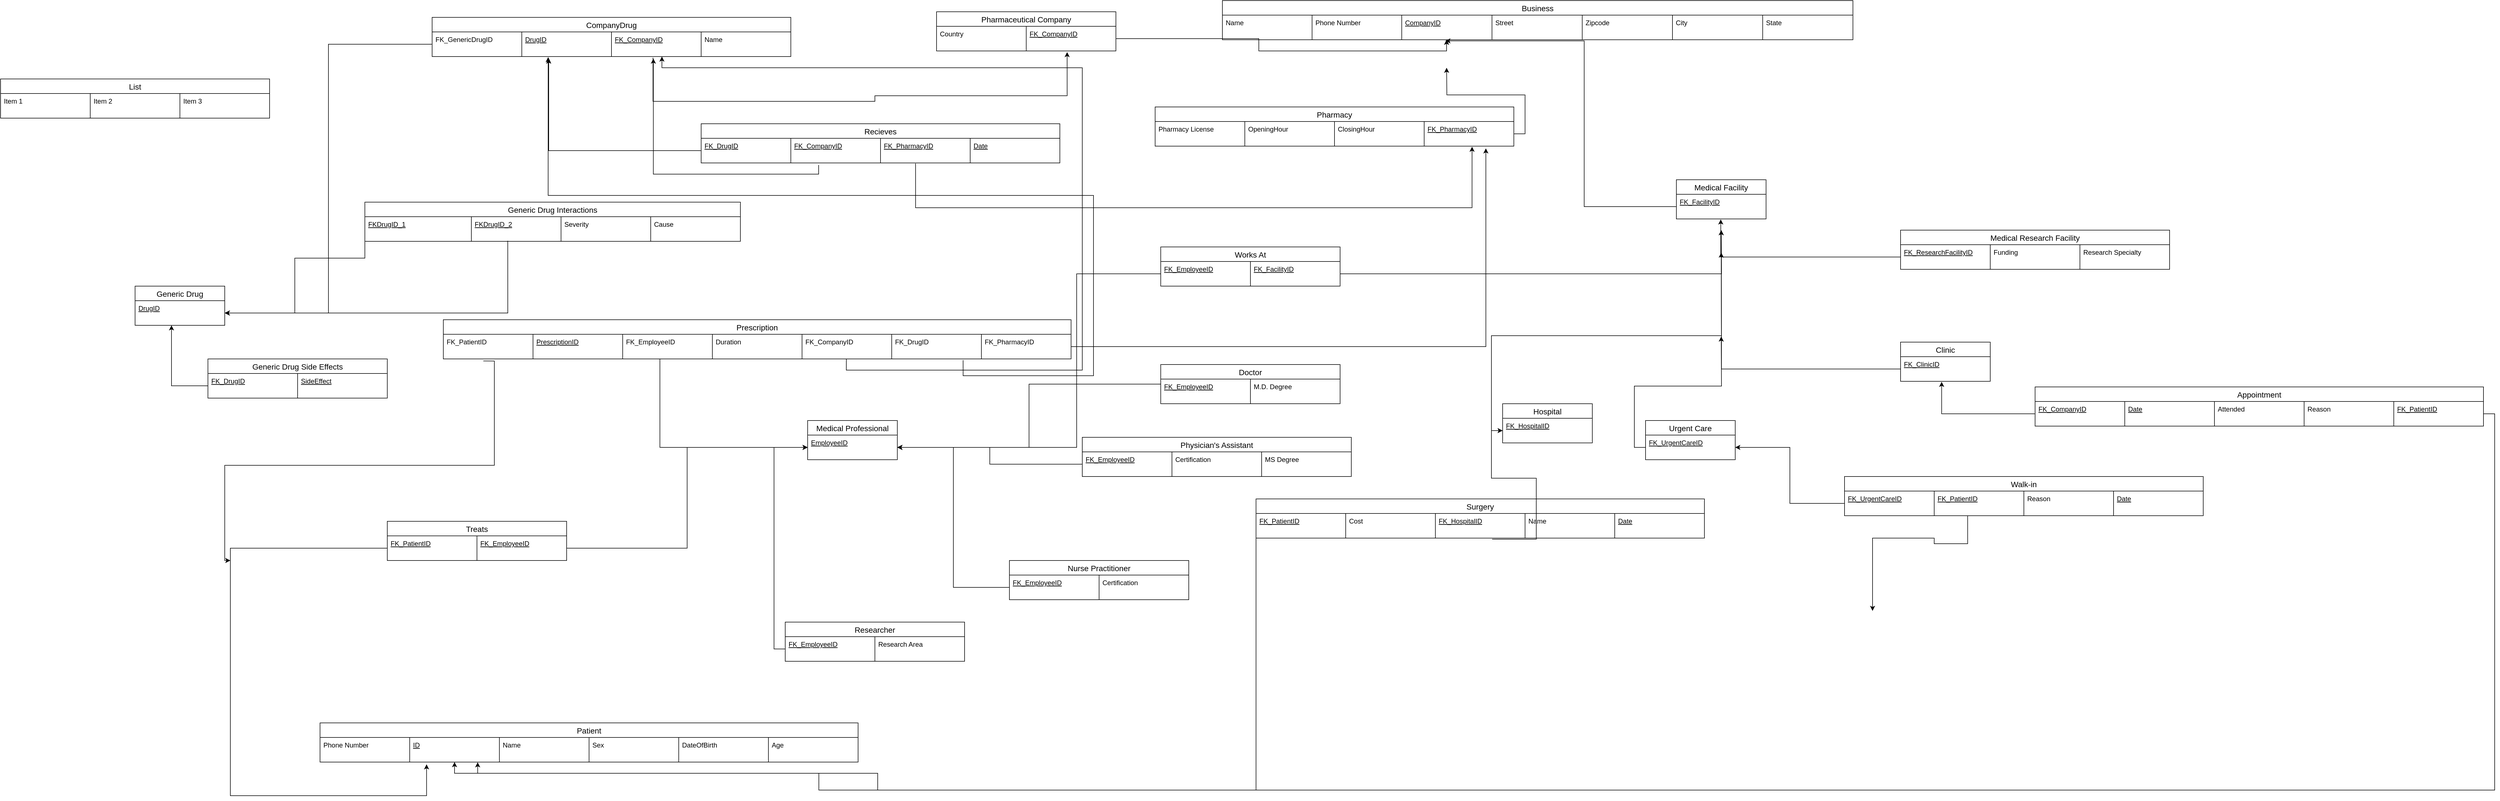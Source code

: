 <mxfile version="14.4.3" type="github">
  <diagram id="miAms7-wk8gSs7gAEDNE" name="Page-1">
    <mxGraphModel dx="1906" dy="1969" grid="1" gridSize="10" guides="1" tooltips="1" connect="1" arrows="1" fold="1" page="1" pageScale="1" pageWidth="850" pageHeight="1100" math="0" shadow="0">
      <root>
        <mxCell id="0" />
        <mxCell id="1" parent="0" />
        <mxCell id="jDIcjREZJwfRCK5uvEHR-26" value="List" style="swimlane;fontStyle=0;childLayout=stackLayout;vertical=1;startSize=26;verticalStack=0;resizeParent=1;resizeParentMax=0;resizeLast=0;collapsible=1;marginBottom=0;align=center;fontSize=14;" vertex="1" parent="1">
          <mxGeometry x="-200" y="-110" width="480" height="70" as="geometry" />
        </mxCell>
        <mxCell id="jDIcjREZJwfRCK5uvEHR-27" value="Item 1" style="text;fillColor=none;spacingLeft=4;spacingRight=4;overflow=hidden;rotatable=0;points=[[0,0.5],[1,0.5]];portConstraint=eastwest;fontSize=12;strokeColor=#000000;" vertex="1" parent="jDIcjREZJwfRCK5uvEHR-26">
          <mxGeometry y="26" width="160" height="44" as="geometry" />
        </mxCell>
        <mxCell id="jDIcjREZJwfRCK5uvEHR-28" value="Item 2" style="text;fillColor=none;spacingLeft=4;spacingRight=4;overflow=hidden;rotatable=0;points=[[0,0.5],[1,0.5]];portConstraint=eastwest;fontSize=12;strokeColor=#000000;" vertex="1" parent="jDIcjREZJwfRCK5uvEHR-26">
          <mxGeometry x="160" y="26" width="160" height="44" as="geometry" />
        </mxCell>
        <mxCell id="jDIcjREZJwfRCK5uvEHR-29" value="Item 3" style="text;fillColor=none;spacingLeft=4;spacingRight=4;overflow=hidden;rotatable=0;points=[[0,0.5],[1,0.5]];portConstraint=eastwest;fontSize=12;strokeColor=#000000;" vertex="1" parent="jDIcjREZJwfRCK5uvEHR-26">
          <mxGeometry x="320" y="26" width="160" height="44" as="geometry" />
        </mxCell>
        <mxCell id="jDIcjREZJwfRCK5uvEHR-30" value="Generic Drug" style="swimlane;fontStyle=0;childLayout=stackLayout;vertical=1;startSize=26;verticalStack=0;resizeParent=1;resizeParentMax=0;resizeLast=0;collapsible=1;marginBottom=0;align=center;fontSize=14;" vertex="1" parent="1">
          <mxGeometry x="40" y="260" width="160" height="70" as="geometry" />
        </mxCell>
        <mxCell id="jDIcjREZJwfRCK5uvEHR-31" value="DrugID" style="text;fillColor=none;spacingLeft=4;spacingRight=4;overflow=hidden;rotatable=0;points=[[0,0.5],[1,0.5]];portConstraint=eastwest;fontSize=12;strokeColor=#000000;fontStyle=4" vertex="1" parent="jDIcjREZJwfRCK5uvEHR-30">
          <mxGeometry y="26" width="160" height="44" as="geometry" />
        </mxCell>
        <mxCell id="jDIcjREZJwfRCK5uvEHR-34" value="Generic Drug Side Effects" style="swimlane;fontStyle=0;childLayout=stackLayout;vertical=1;startSize=26;verticalStack=0;resizeParent=1;resizeParentMax=0;resizeLast=0;collapsible=1;marginBottom=0;align=center;fontSize=14;" vertex="1" parent="1">
          <mxGeometry x="170" y="390" width="320" height="70" as="geometry" />
        </mxCell>
        <mxCell id="jDIcjREZJwfRCK5uvEHR-35" value="FK_DrugID" style="text;fillColor=none;spacingLeft=4;spacingRight=4;overflow=hidden;rotatable=0;points=[[0,0.5],[1,0.5]];portConstraint=eastwest;fontSize=12;strokeColor=#000000;fontStyle=4" vertex="1" parent="jDIcjREZJwfRCK5uvEHR-34">
          <mxGeometry y="26" width="160" height="44" as="geometry" />
        </mxCell>
        <mxCell id="jDIcjREZJwfRCK5uvEHR-36" value="SideEffect" style="text;fillColor=none;spacingLeft=4;spacingRight=4;overflow=hidden;rotatable=0;points=[[0,0.5],[1,0.5]];portConstraint=eastwest;fontSize=12;strokeColor=#000000;fontStyle=4" vertex="1" parent="jDIcjREZJwfRCK5uvEHR-34">
          <mxGeometry x="160" y="26" width="160" height="44" as="geometry" />
        </mxCell>
        <mxCell id="jDIcjREZJwfRCK5uvEHR-39" value="Generic Drug Interactions" style="swimlane;fontStyle=0;childLayout=stackLayout;vertical=1;startSize=26;verticalStack=0;resizeParent=1;resizeParentMax=0;resizeLast=0;collapsible=1;marginBottom=0;align=center;fontSize=14;flipH=1;flipV=0;" vertex="1" parent="1">
          <mxGeometry x="450" y="110" width="670" height="70" as="geometry" />
        </mxCell>
        <mxCell id="jDIcjREZJwfRCK5uvEHR-40" value="FKDrugID_1" style="text;fillColor=none;spacingLeft=4;spacingRight=4;overflow=hidden;rotatable=0;points=[[0,0.5],[1,0.5]];portConstraint=eastwest;fontSize=12;strokeColor=#000000;fontStyle=4" vertex="1" parent="jDIcjREZJwfRCK5uvEHR-39">
          <mxGeometry y="26" width="190" height="44" as="geometry" />
        </mxCell>
        <mxCell id="jDIcjREZJwfRCK5uvEHR-41" value="FKDrugID_2" style="text;fillColor=none;spacingLeft=4;spacingRight=4;overflow=hidden;rotatable=0;points=[[0,0.5],[1,0.5]];portConstraint=eastwest;fontSize=12;strokeColor=#000000;fontStyle=4" vertex="1" parent="jDIcjREZJwfRCK5uvEHR-39">
          <mxGeometry x="190" y="26" width="160" height="44" as="geometry" />
        </mxCell>
        <mxCell id="jDIcjREZJwfRCK5uvEHR-42" value="Severity" style="text;fillColor=none;spacingLeft=4;spacingRight=4;overflow=hidden;rotatable=0;points=[[0,0.5],[1,0.5]];portConstraint=eastwest;fontSize=12;strokeColor=#000000;" vertex="1" parent="jDIcjREZJwfRCK5uvEHR-39">
          <mxGeometry x="350" y="26" width="160" height="44" as="geometry" />
        </mxCell>
        <mxCell id="jDIcjREZJwfRCK5uvEHR-48" value="Cause" style="text;fillColor=none;spacingLeft=4;spacingRight=4;overflow=hidden;rotatable=0;points=[[0,0.5],[1,0.5]];portConstraint=eastwest;fontSize=12;strokeColor=#000000;" vertex="1" parent="jDIcjREZJwfRCK5uvEHR-39">
          <mxGeometry x="510" y="26" width="160" height="44" as="geometry" />
        </mxCell>
        <mxCell id="jDIcjREZJwfRCK5uvEHR-51" style="edgeStyle=orthogonalEdgeStyle;rounded=0;orthogonalLoop=1;jettySize=auto;html=1;exitX=0;exitY=0.5;exitDx=0;exitDy=0;entryX=0.406;entryY=1;entryDx=0;entryDy=0;entryPerimeter=0;" edge="1" parent="1" source="jDIcjREZJwfRCK5uvEHR-35" target="jDIcjREZJwfRCK5uvEHR-31">
          <mxGeometry relative="1" as="geometry" />
        </mxCell>
        <mxCell id="jDIcjREZJwfRCK5uvEHR-53" style="edgeStyle=orthogonalEdgeStyle;rounded=0;orthogonalLoop=1;jettySize=auto;html=1;exitX=0;exitY=0.5;exitDx=0;exitDy=0;entryX=1;entryY=0.5;entryDx=0;entryDy=0;" edge="1" parent="1" source="jDIcjREZJwfRCK5uvEHR-40" target="jDIcjREZJwfRCK5uvEHR-31">
          <mxGeometry relative="1" as="geometry">
            <mxPoint x="440" y="270" as="targetPoint" />
            <Array as="points">
              <mxPoint x="450" y="210" />
              <mxPoint x="325" y="210" />
              <mxPoint x="325" y="308" />
            </Array>
          </mxGeometry>
        </mxCell>
        <mxCell id="jDIcjREZJwfRCK5uvEHR-54" style="edgeStyle=orthogonalEdgeStyle;rounded=0;orthogonalLoop=1;jettySize=auto;html=1;exitX=0.406;exitY=0.977;exitDx=0;exitDy=0;entryX=1;entryY=0.5;entryDx=0;entryDy=0;exitPerimeter=0;" edge="1" parent="1" source="jDIcjREZJwfRCK5uvEHR-41" target="jDIcjREZJwfRCK5uvEHR-31">
          <mxGeometry relative="1" as="geometry">
            <Array as="points">
              <mxPoint x="705" y="308" />
            </Array>
          </mxGeometry>
        </mxCell>
        <mxCell id="jDIcjREZJwfRCK5uvEHR-55" value="CompanyDrug" style="swimlane;fontStyle=0;childLayout=stackLayout;vertical=1;startSize=26;verticalStack=0;resizeParent=1;resizeParentMax=0;resizeLast=0;collapsible=1;marginBottom=0;align=center;fontSize=14;" vertex="1" parent="1">
          <mxGeometry x="570" y="-220" width="640" height="70" as="geometry" />
        </mxCell>
        <mxCell id="jDIcjREZJwfRCK5uvEHR-64" value="FK_GenericDrugID" style="text;fillColor=none;spacingLeft=4;spacingRight=4;overflow=hidden;rotatable=0;points=[[0,0.5],[1,0.5]];portConstraint=eastwest;fontSize=12;strokeColor=#000000;fontStyle=0" vertex="1" parent="jDIcjREZJwfRCK5uvEHR-55">
          <mxGeometry y="26" width="160" height="44" as="geometry" />
        </mxCell>
        <mxCell id="jDIcjREZJwfRCK5uvEHR-56" value="DrugID" style="text;fillColor=none;spacingLeft=4;spacingRight=4;overflow=hidden;rotatable=0;points=[[0,0.5],[1,0.5]];portConstraint=eastwest;fontSize=12;strokeColor=#000000;fontStyle=4" vertex="1" parent="jDIcjREZJwfRCK5uvEHR-55">
          <mxGeometry x="160" y="26" width="160" height="44" as="geometry" />
        </mxCell>
        <mxCell id="jDIcjREZJwfRCK5uvEHR-57" value="FK_CompanyID" style="text;fillColor=none;spacingLeft=4;spacingRight=4;overflow=hidden;rotatable=0;points=[[0,0.5],[1,0.5]];portConstraint=eastwest;fontSize=12;strokeColor=#000000;fontStyle=4" vertex="1" parent="jDIcjREZJwfRCK5uvEHR-55">
          <mxGeometry x="320" y="26" width="160" height="44" as="geometry" />
        </mxCell>
        <mxCell id="jDIcjREZJwfRCK5uvEHR-58" value="Name" style="text;fillColor=none;spacingLeft=4;spacingRight=4;overflow=hidden;rotatable=0;points=[[0,0.5],[1,0.5]];portConstraint=eastwest;fontSize=12;strokeColor=#000000;" vertex="1" parent="jDIcjREZJwfRCK5uvEHR-55">
          <mxGeometry x="480" y="26" width="160" height="44" as="geometry" />
        </mxCell>
        <mxCell id="jDIcjREZJwfRCK5uvEHR-65" style="edgeStyle=orthogonalEdgeStyle;rounded=0;orthogonalLoop=1;jettySize=auto;html=1;exitX=0;exitY=0.5;exitDx=0;exitDy=0;entryX=1;entryY=0.5;entryDx=0;entryDy=0;" edge="1" parent="1" source="jDIcjREZJwfRCK5uvEHR-64" target="jDIcjREZJwfRCK5uvEHR-31">
          <mxGeometry relative="1" as="geometry" />
        </mxCell>
        <mxCell id="jDIcjREZJwfRCK5uvEHR-67" value="Pharmaceutical Company" style="swimlane;fontStyle=0;childLayout=stackLayout;vertical=1;startSize=26;verticalStack=0;resizeParent=1;resizeParentMax=0;resizeLast=0;collapsible=1;marginBottom=0;align=center;fontSize=14;" vertex="1" parent="1">
          <mxGeometry x="1470" y="-230" width="320" height="70" as="geometry" />
        </mxCell>
        <mxCell id="jDIcjREZJwfRCK5uvEHR-68" value="Country" style="text;fillColor=none;spacingLeft=4;spacingRight=4;overflow=hidden;rotatable=0;points=[[0,0.5],[1,0.5]];portConstraint=eastwest;fontSize=12;strokeColor=#000000;" vertex="1" parent="jDIcjREZJwfRCK5uvEHR-67">
          <mxGeometry y="26" width="160" height="44" as="geometry" />
        </mxCell>
        <mxCell id="jDIcjREZJwfRCK5uvEHR-69" value="FK_CompanyID" style="text;fillColor=none;spacingLeft=4;spacingRight=4;overflow=hidden;rotatable=0;points=[[0,0.5],[1,0.5]];portConstraint=eastwest;fontSize=12;strokeColor=#000000;fontStyle=4" vertex="1" parent="jDIcjREZJwfRCK5uvEHR-67">
          <mxGeometry x="160" y="26" width="160" height="44" as="geometry" />
        </mxCell>
        <mxCell id="jDIcjREZJwfRCK5uvEHR-71" value="Business" style="swimlane;fontStyle=0;childLayout=stackLayout;vertical=1;startSize=26;verticalStack=0;resizeParent=1;resizeParentMax=0;resizeLast=0;collapsible=1;marginBottom=0;align=center;fontSize=14;" vertex="1" parent="1">
          <mxGeometry x="1980" y="-250" width="1125" height="70" as="geometry" />
        </mxCell>
        <mxCell id="jDIcjREZJwfRCK5uvEHR-72" value="Name" style="text;fillColor=none;spacingLeft=4;spacingRight=4;overflow=hidden;rotatable=0;points=[[0,0.5],[1,0.5]];portConstraint=eastwest;fontSize=12;strokeColor=#000000;" vertex="1" parent="jDIcjREZJwfRCK5uvEHR-71">
          <mxGeometry y="26" width="160" height="44" as="geometry" />
        </mxCell>
        <mxCell id="jDIcjREZJwfRCK5uvEHR-73" value="Phone Number" style="text;fillColor=none;spacingLeft=4;spacingRight=4;overflow=hidden;rotatable=0;points=[[0,0.5],[1,0.5]];portConstraint=eastwest;fontSize=12;strokeColor=#000000;" vertex="1" parent="jDIcjREZJwfRCK5uvEHR-71">
          <mxGeometry x="160" y="26" width="160" height="44" as="geometry" />
        </mxCell>
        <mxCell id="jDIcjREZJwfRCK5uvEHR-74" value="CompanyID" style="text;fillColor=none;spacingLeft=4;spacingRight=4;overflow=hidden;rotatable=0;points=[[0,0.5],[1,0.5]];portConstraint=eastwest;fontSize=12;strokeColor=#000000;fontStyle=4" vertex="1" parent="jDIcjREZJwfRCK5uvEHR-71">
          <mxGeometry x="320" y="26" width="161" height="44" as="geometry" />
        </mxCell>
        <mxCell id="jDIcjREZJwfRCK5uvEHR-75" value="Street" style="text;fillColor=none;spacingLeft=4;spacingRight=4;overflow=hidden;rotatable=0;points=[[0,0.5],[1,0.5]];portConstraint=eastwest;fontSize=12;strokeColor=#000000;fontStyle=0" vertex="1" parent="jDIcjREZJwfRCK5uvEHR-71">
          <mxGeometry x="481" y="26" width="161" height="44" as="geometry" />
        </mxCell>
        <mxCell id="jDIcjREZJwfRCK5uvEHR-76" value="Zipcode" style="text;fillColor=none;spacingLeft=4;spacingRight=4;overflow=hidden;rotatable=0;points=[[0,0.5],[1,0.5]];portConstraint=eastwest;fontSize=12;strokeColor=#000000;fontStyle=0" vertex="1" parent="jDIcjREZJwfRCK5uvEHR-71">
          <mxGeometry x="642" y="26" width="161" height="44" as="geometry" />
        </mxCell>
        <mxCell id="jDIcjREZJwfRCK5uvEHR-77" value="City" style="text;fillColor=none;spacingLeft=4;spacingRight=4;overflow=hidden;rotatable=0;points=[[0,0.5],[1,0.5]];portConstraint=eastwest;fontSize=12;strokeColor=#000000;fontStyle=0" vertex="1" parent="jDIcjREZJwfRCK5uvEHR-71">
          <mxGeometry x="803" y="26" width="161" height="44" as="geometry" />
        </mxCell>
        <mxCell id="jDIcjREZJwfRCK5uvEHR-78" value="State" style="text;fillColor=none;spacingLeft=4;spacingRight=4;overflow=hidden;rotatable=0;points=[[0,0.5],[1,0.5]];portConstraint=eastwest;fontSize=12;strokeColor=#000000;fontStyle=0" vertex="1" parent="jDIcjREZJwfRCK5uvEHR-71">
          <mxGeometry x="964" y="26" width="161" height="44" as="geometry" />
        </mxCell>
        <mxCell id="jDIcjREZJwfRCK5uvEHR-79" style="edgeStyle=orthogonalEdgeStyle;rounded=0;orthogonalLoop=1;jettySize=auto;html=1;exitX=1;exitY=0.5;exitDx=0;exitDy=0;entryX=0.497;entryY=1;entryDx=0;entryDy=0;entryPerimeter=0;" edge="1" parent="1" source="jDIcjREZJwfRCK5uvEHR-69" target="jDIcjREZJwfRCK5uvEHR-74">
          <mxGeometry relative="1" as="geometry" />
        </mxCell>
        <mxCell id="jDIcjREZJwfRCK5uvEHR-80" style="edgeStyle=orthogonalEdgeStyle;rounded=0;orthogonalLoop=1;jettySize=auto;html=1;exitX=0.463;exitY=1.045;exitDx=0;exitDy=0;exitPerimeter=0;entryX=0.456;entryY=1.045;entryDx=0;entryDy=0;entryPerimeter=0;" edge="1" parent="1" source="jDIcjREZJwfRCK5uvEHR-57" target="jDIcjREZJwfRCK5uvEHR-69">
          <mxGeometry relative="1" as="geometry">
            <mxPoint x="1710" y="-148" as="targetPoint" />
            <Array as="points">
              <mxPoint x="964" y="-70" />
              <mxPoint x="1360" y="-70" />
              <mxPoint x="1360" y="-80" />
              <mxPoint x="1703" y="-80" />
            </Array>
          </mxGeometry>
        </mxCell>
        <mxCell id="jDIcjREZJwfRCK5uvEHR-81" value="Pharmacy" style="swimlane;fontStyle=0;childLayout=stackLayout;vertical=1;startSize=26;verticalStack=0;resizeParent=1;resizeParentMax=0;resizeLast=0;collapsible=1;marginBottom=0;align=center;fontSize=14;" vertex="1" parent="1">
          <mxGeometry x="1860" y="-60" width="640" height="70" as="geometry" />
        </mxCell>
        <mxCell id="jDIcjREZJwfRCK5uvEHR-82" value="Pharmacy License" style="text;fillColor=none;spacingLeft=4;spacingRight=4;overflow=hidden;rotatable=0;points=[[0,0.5],[1,0.5]];portConstraint=eastwest;fontSize=12;strokeColor=#000000;" vertex="1" parent="jDIcjREZJwfRCK5uvEHR-81">
          <mxGeometry y="26" width="160" height="44" as="geometry" />
        </mxCell>
        <mxCell id="jDIcjREZJwfRCK5uvEHR-83" value="OpeningHour" style="text;fillColor=none;spacingLeft=4;spacingRight=4;overflow=hidden;rotatable=0;points=[[0,0.5],[1,0.5]];portConstraint=eastwest;fontSize=12;strokeColor=#000000;" vertex="1" parent="jDIcjREZJwfRCK5uvEHR-81">
          <mxGeometry x="160" y="26" width="160" height="44" as="geometry" />
        </mxCell>
        <mxCell id="jDIcjREZJwfRCK5uvEHR-84" value="ClosingHour" style="text;fillColor=none;spacingLeft=4;spacingRight=4;overflow=hidden;rotatable=0;points=[[0,0.5],[1,0.5]];portConstraint=eastwest;fontSize=12;strokeColor=#000000;" vertex="1" parent="jDIcjREZJwfRCK5uvEHR-81">
          <mxGeometry x="320" y="26" width="160" height="44" as="geometry" />
        </mxCell>
        <mxCell id="jDIcjREZJwfRCK5uvEHR-85" value="FK_PharmacyID" style="text;fillColor=none;spacingLeft=4;spacingRight=4;overflow=hidden;rotatable=0;points=[[0,0.5],[1,0.5]];portConstraint=eastwest;fontSize=12;strokeColor=#000000;fontStyle=4" vertex="1" parent="jDIcjREZJwfRCK5uvEHR-81">
          <mxGeometry x="480" y="26" width="160" height="44" as="geometry" />
        </mxCell>
        <mxCell id="jDIcjREZJwfRCK5uvEHR-86" style="edgeStyle=orthogonalEdgeStyle;rounded=0;orthogonalLoop=1;jettySize=auto;html=1;exitX=1;exitY=0.5;exitDx=0;exitDy=0;" edge="1" parent="1" source="jDIcjREZJwfRCK5uvEHR-85">
          <mxGeometry relative="1" as="geometry">
            <mxPoint x="2380" y="-130" as="targetPoint" />
          </mxGeometry>
        </mxCell>
        <mxCell id="jDIcjREZJwfRCK5uvEHR-87" value="Medical Facility" style="swimlane;fontStyle=0;childLayout=stackLayout;vertical=1;startSize=26;verticalStack=0;resizeParent=1;resizeParentMax=0;resizeLast=0;collapsible=1;marginBottom=0;align=center;fontSize=14;" vertex="1" parent="1">
          <mxGeometry x="2790" y="70" width="160" height="70" as="geometry" />
        </mxCell>
        <mxCell id="jDIcjREZJwfRCK5uvEHR-88" value="FK_FacilityID" style="text;fillColor=none;spacingLeft=4;spacingRight=4;overflow=hidden;rotatable=0;points=[[0,0.5],[1,0.5]];portConstraint=eastwest;fontSize=12;strokeColor=#000000;fontStyle=4" vertex="1" parent="jDIcjREZJwfRCK5uvEHR-87">
          <mxGeometry y="26" width="160" height="44" as="geometry" />
        </mxCell>
        <mxCell id="jDIcjREZJwfRCK5uvEHR-91" value="Medical Research Facility" style="swimlane;fontStyle=0;childLayout=stackLayout;vertical=1;startSize=26;verticalStack=0;resizeParent=1;resizeParentMax=0;resizeLast=0;collapsible=1;marginBottom=0;align=center;fontSize=14;" vertex="1" parent="1">
          <mxGeometry x="3190" y="160" width="480" height="70" as="geometry" />
        </mxCell>
        <mxCell id="jDIcjREZJwfRCK5uvEHR-92" value="FK_ResearchFacilityID" style="text;fillColor=none;spacingLeft=4;spacingRight=4;overflow=hidden;rotatable=0;points=[[0,0.5],[1,0.5]];portConstraint=eastwest;fontSize=12;strokeColor=#000000;fontStyle=4" vertex="1" parent="jDIcjREZJwfRCK5uvEHR-91">
          <mxGeometry y="26" width="160" height="44" as="geometry" />
        </mxCell>
        <mxCell id="jDIcjREZJwfRCK5uvEHR-93" value="Funding" style="text;fillColor=none;spacingLeft=4;spacingRight=4;overflow=hidden;rotatable=0;points=[[0,0.5],[1,0.5]];portConstraint=eastwest;fontSize=12;strokeColor=#000000;" vertex="1" parent="jDIcjREZJwfRCK5uvEHR-91">
          <mxGeometry x="160" y="26" width="160" height="44" as="geometry" />
        </mxCell>
        <mxCell id="jDIcjREZJwfRCK5uvEHR-96" value="Research Specialty" style="text;fillColor=none;spacingLeft=4;spacingRight=4;overflow=hidden;rotatable=0;points=[[0,0.5],[1,0.5]];portConstraint=eastwest;fontSize=12;strokeColor=#000000;" vertex="1" parent="jDIcjREZJwfRCK5uvEHR-91">
          <mxGeometry x="320" y="26" width="160" height="44" as="geometry" />
        </mxCell>
        <mxCell id="jDIcjREZJwfRCK5uvEHR-95" style="edgeStyle=orthogonalEdgeStyle;rounded=0;orthogonalLoop=1;jettySize=auto;html=1;exitX=0;exitY=0.5;exitDx=0;exitDy=0;entryX=0.484;entryY=1.045;entryDx=0;entryDy=0;entryPerimeter=0;" edge="1" parent="1" source="jDIcjREZJwfRCK5uvEHR-88" target="jDIcjREZJwfRCK5uvEHR-74">
          <mxGeometry relative="1" as="geometry">
            <mxPoint x="2600" y="60" as="targetPoint" />
          </mxGeometry>
        </mxCell>
        <mxCell id="jDIcjREZJwfRCK5uvEHR-97" style="edgeStyle=orthogonalEdgeStyle;rounded=0;orthogonalLoop=1;jettySize=auto;html=1;exitX=0;exitY=0.5;exitDx=0;exitDy=0;entryX=0.495;entryY=1.02;entryDx=0;entryDy=0;entryPerimeter=0;" edge="1" parent="1" source="jDIcjREZJwfRCK5uvEHR-92" target="jDIcjREZJwfRCK5uvEHR-88">
          <mxGeometry relative="1" as="geometry" />
        </mxCell>
        <mxCell id="jDIcjREZJwfRCK5uvEHR-98" value="Clinic" style="swimlane;fontStyle=0;childLayout=stackLayout;vertical=1;startSize=26;verticalStack=0;resizeParent=1;resizeParentMax=0;resizeLast=0;collapsible=1;marginBottom=0;align=center;fontSize=14;" vertex="1" parent="1">
          <mxGeometry x="3190" y="360" width="160" height="70" as="geometry" />
        </mxCell>
        <mxCell id="jDIcjREZJwfRCK5uvEHR-99" value="FK_ClinicID" style="text;fillColor=none;spacingLeft=4;spacingRight=4;overflow=hidden;rotatable=0;points=[[0,0.5],[1,0.5]];portConstraint=eastwest;fontSize=12;strokeColor=#000000;fontStyle=4" vertex="1" parent="jDIcjREZJwfRCK5uvEHR-98">
          <mxGeometry y="26" width="160" height="44" as="geometry" />
        </mxCell>
        <mxCell id="jDIcjREZJwfRCK5uvEHR-102" style="edgeStyle=orthogonalEdgeStyle;rounded=0;orthogonalLoop=1;jettySize=auto;html=1;exitX=0;exitY=0.5;exitDx=0;exitDy=0;" edge="1" parent="1" source="jDIcjREZJwfRCK5uvEHR-99">
          <mxGeometry relative="1" as="geometry">
            <mxPoint x="2870" y="160" as="targetPoint" />
          </mxGeometry>
        </mxCell>
        <mxCell id="jDIcjREZJwfRCK5uvEHR-103" value="Appointment" style="swimlane;fontStyle=0;childLayout=stackLayout;vertical=1;startSize=26;verticalStack=0;resizeParent=1;resizeParentMax=0;resizeLast=0;collapsible=1;marginBottom=0;align=center;fontSize=14;" vertex="1" parent="1">
          <mxGeometry x="3430" y="440" width="800" height="70" as="geometry" />
        </mxCell>
        <mxCell id="jDIcjREZJwfRCK5uvEHR-104" value="FK_CompanyID" style="text;fillColor=none;spacingLeft=4;spacingRight=4;overflow=hidden;rotatable=0;points=[[0,0.5],[1,0.5]];portConstraint=eastwest;fontSize=12;strokeColor=#000000;fontStyle=4" vertex="1" parent="jDIcjREZJwfRCK5uvEHR-103">
          <mxGeometry y="26" width="160" height="44" as="geometry" />
        </mxCell>
        <mxCell id="jDIcjREZJwfRCK5uvEHR-105" value="Date" style="text;fillColor=none;spacingLeft=4;spacingRight=4;overflow=hidden;rotatable=0;points=[[0,0.5],[1,0.5]];portConstraint=eastwest;fontSize=12;strokeColor=#000000;fontStyle=4" vertex="1" parent="jDIcjREZJwfRCK5uvEHR-103">
          <mxGeometry x="160" y="26" width="160" height="44" as="geometry" />
        </mxCell>
        <mxCell id="jDIcjREZJwfRCK5uvEHR-108" value="Attended" style="text;fillColor=none;spacingLeft=4;spacingRight=4;overflow=hidden;rotatable=0;points=[[0,0.5],[1,0.5]];portConstraint=eastwest;fontSize=12;strokeColor=#000000;" vertex="1" parent="jDIcjREZJwfRCK5uvEHR-103">
          <mxGeometry x="320" y="26" width="160" height="44" as="geometry" />
        </mxCell>
        <mxCell id="jDIcjREZJwfRCK5uvEHR-109" value="Reason" style="text;fillColor=none;spacingLeft=4;spacingRight=4;overflow=hidden;rotatable=0;points=[[0,0.5],[1,0.5]];portConstraint=eastwest;fontSize=12;strokeColor=#000000;" vertex="1" parent="jDIcjREZJwfRCK5uvEHR-103">
          <mxGeometry x="480" y="26" width="160" height="44" as="geometry" />
        </mxCell>
        <mxCell id="jDIcjREZJwfRCK5uvEHR-110" value="FK_PatientID" style="text;fillColor=none;spacingLeft=4;spacingRight=4;overflow=hidden;rotatable=0;points=[[0,0.5],[1,0.5]];portConstraint=eastwest;fontSize=12;strokeColor=#000000;fontStyle=4" vertex="1" parent="jDIcjREZJwfRCK5uvEHR-103">
          <mxGeometry x="640" y="26" width="160" height="44" as="geometry" />
        </mxCell>
        <mxCell id="jDIcjREZJwfRCK5uvEHR-107" style="edgeStyle=orthogonalEdgeStyle;rounded=0;orthogonalLoop=1;jettySize=auto;html=1;exitX=0;exitY=0.5;exitDx=0;exitDy=0;entryX=0.458;entryY=1.02;entryDx=0;entryDy=0;entryPerimeter=0;" edge="1" parent="1" source="jDIcjREZJwfRCK5uvEHR-104" target="jDIcjREZJwfRCK5uvEHR-99">
          <mxGeometry relative="1" as="geometry" />
        </mxCell>
        <mxCell id="jDIcjREZJwfRCK5uvEHR-111" value="Patient" style="swimlane;fontStyle=0;childLayout=stackLayout;vertical=1;startSize=26;verticalStack=0;resizeParent=1;resizeParentMax=0;resizeLast=0;collapsible=1;marginBottom=0;align=center;fontSize=14;" vertex="1" parent="1">
          <mxGeometry x="370" y="1040" width="960" height="70" as="geometry" />
        </mxCell>
        <mxCell id="jDIcjREZJwfRCK5uvEHR-112" value="Phone Number" style="text;fillColor=none;spacingLeft=4;spacingRight=4;overflow=hidden;rotatable=0;points=[[0,0.5],[1,0.5]];portConstraint=eastwest;fontSize=12;strokeColor=#000000;" vertex="1" parent="jDIcjREZJwfRCK5uvEHR-111">
          <mxGeometry y="26" width="160" height="44" as="geometry" />
        </mxCell>
        <mxCell id="jDIcjREZJwfRCK5uvEHR-113" value="ID" style="text;fillColor=none;spacingLeft=4;spacingRight=4;overflow=hidden;rotatable=0;points=[[0,0.5],[1,0.5]];portConstraint=eastwest;fontSize=12;strokeColor=#000000;fontStyle=4" vertex="1" parent="jDIcjREZJwfRCK5uvEHR-111">
          <mxGeometry x="160" y="26" width="160" height="44" as="geometry" />
        </mxCell>
        <mxCell id="jDIcjREZJwfRCK5uvEHR-114" value="Name" style="text;fillColor=none;spacingLeft=4;spacingRight=4;overflow=hidden;rotatable=0;points=[[0,0.5],[1,0.5]];portConstraint=eastwest;fontSize=12;strokeColor=#000000;" vertex="1" parent="jDIcjREZJwfRCK5uvEHR-111">
          <mxGeometry x="320" y="26" width="160" height="44" as="geometry" />
        </mxCell>
        <mxCell id="jDIcjREZJwfRCK5uvEHR-115" value="Sex" style="text;fillColor=none;spacingLeft=4;spacingRight=4;overflow=hidden;rotatable=0;points=[[0,0.5],[1,0.5]];portConstraint=eastwest;fontSize=12;strokeColor=#000000;" vertex="1" parent="jDIcjREZJwfRCK5uvEHR-111">
          <mxGeometry x="480" y="26" width="160" height="44" as="geometry" />
        </mxCell>
        <mxCell id="jDIcjREZJwfRCK5uvEHR-116" value="DateOfBirth" style="text;fillColor=none;spacingLeft=4;spacingRight=4;overflow=hidden;rotatable=0;points=[[0,0.5],[1,0.5]];portConstraint=eastwest;fontSize=12;strokeColor=#000000;" vertex="1" parent="jDIcjREZJwfRCK5uvEHR-111">
          <mxGeometry x="640" y="26" width="160" height="44" as="geometry" />
        </mxCell>
        <mxCell id="jDIcjREZJwfRCK5uvEHR-117" value="Age" style="text;fillColor=none;spacingLeft=4;spacingRight=4;overflow=hidden;rotatable=0;points=[[0,0.5],[1,0.5]];portConstraint=eastwest;fontSize=12;strokeColor=#000000;" vertex="1" parent="jDIcjREZJwfRCK5uvEHR-111">
          <mxGeometry x="800" y="26" width="160" height="44" as="geometry" />
        </mxCell>
        <mxCell id="jDIcjREZJwfRCK5uvEHR-120" style="edgeStyle=orthogonalEdgeStyle;rounded=0;orthogonalLoop=1;jettySize=auto;html=1;exitX=1;exitY=0.5;exitDx=0;exitDy=0;" edge="1" parent="1" source="jDIcjREZJwfRCK5uvEHR-110" target="jDIcjREZJwfRCK5uvEHR-113">
          <mxGeometry relative="1" as="geometry">
            <mxPoint x="1260" y="1160" as="targetPoint" />
            <Array as="points">
              <mxPoint x="4250" y="488" />
              <mxPoint x="4250" y="1160" />
              <mxPoint x="1260" y="1160" />
              <mxPoint x="1260" y="1130" />
              <mxPoint x="610" y="1130" />
            </Array>
          </mxGeometry>
        </mxCell>
        <mxCell id="jDIcjREZJwfRCK5uvEHR-121" value="Surgery" style="swimlane;fontStyle=0;childLayout=stackLayout;vertical=1;startSize=26;verticalStack=0;resizeParent=1;resizeParentMax=0;resizeLast=0;collapsible=1;marginBottom=0;align=center;fontSize=14;" vertex="1" parent="1">
          <mxGeometry x="2040" y="640" width="800" height="70" as="geometry" />
        </mxCell>
        <mxCell id="jDIcjREZJwfRCK5uvEHR-122" value="FK_PatientID" style="text;fillColor=none;spacingLeft=4;spacingRight=4;overflow=hidden;rotatable=0;points=[[0,0.5],[1,0.5]];portConstraint=eastwest;fontSize=12;strokeColor=#000000;fontStyle=4" vertex="1" parent="jDIcjREZJwfRCK5uvEHR-121">
          <mxGeometry y="26" width="160" height="44" as="geometry" />
        </mxCell>
        <mxCell id="jDIcjREZJwfRCK5uvEHR-124" value="Cost" style="text;fillColor=none;spacingLeft=4;spacingRight=4;overflow=hidden;rotatable=0;points=[[0,0.5],[1,0.5]];portConstraint=eastwest;fontSize=12;strokeColor=#000000;" vertex="1" parent="jDIcjREZJwfRCK5uvEHR-121">
          <mxGeometry x="160" y="26" width="160" height="44" as="geometry" />
        </mxCell>
        <mxCell id="jDIcjREZJwfRCK5uvEHR-130" value="FK_HospitalID" style="text;fillColor=none;spacingLeft=4;spacingRight=4;overflow=hidden;rotatable=0;points=[[0,0.5],[1,0.5]];portConstraint=eastwest;fontSize=12;strokeColor=#000000;fontStyle=4" vertex="1" parent="jDIcjREZJwfRCK5uvEHR-121">
          <mxGeometry x="320" y="26" width="160" height="44" as="geometry" />
        </mxCell>
        <mxCell id="jDIcjREZJwfRCK5uvEHR-132" value="Name" style="text;fillColor=none;spacingLeft=4;spacingRight=4;overflow=hidden;rotatable=0;points=[[0,0.5],[1,0.5]];portConstraint=eastwest;fontSize=12;strokeColor=#000000;" vertex="1" parent="jDIcjREZJwfRCK5uvEHR-121">
          <mxGeometry x="480" y="26" width="160" height="44" as="geometry" />
        </mxCell>
        <mxCell id="jDIcjREZJwfRCK5uvEHR-133" value="Date" style="text;fillColor=none;spacingLeft=4;spacingRight=4;overflow=hidden;rotatable=0;points=[[0,0.5],[1,0.5]];portConstraint=eastwest;fontSize=12;strokeColor=#000000;fontStyle=4" vertex="1" parent="jDIcjREZJwfRCK5uvEHR-121">
          <mxGeometry x="640" y="26" width="160" height="44" as="geometry" />
        </mxCell>
        <mxCell id="jDIcjREZJwfRCK5uvEHR-125" value="Hospital" style="swimlane;fontStyle=0;childLayout=stackLayout;vertical=1;startSize=26;verticalStack=0;resizeParent=1;resizeParentMax=0;resizeLast=0;collapsible=1;marginBottom=0;align=center;fontSize=14;" vertex="1" parent="1">
          <mxGeometry x="2480" y="470" width="160" height="70" as="geometry" />
        </mxCell>
        <mxCell id="jDIcjREZJwfRCK5uvEHR-126" value="FK_HospitalID" style="text;fillColor=none;spacingLeft=4;spacingRight=4;overflow=hidden;rotatable=0;points=[[0,0.5],[1,0.5]];portConstraint=eastwest;fontSize=12;strokeColor=#000000;fontStyle=4" vertex="1" parent="jDIcjREZJwfRCK5uvEHR-125">
          <mxGeometry y="26" width="160" height="44" as="geometry" />
        </mxCell>
        <mxCell id="jDIcjREZJwfRCK5uvEHR-129" style="edgeStyle=orthogonalEdgeStyle;rounded=0;orthogonalLoop=1;jettySize=auto;html=1;exitX=0;exitY=0.5;exitDx=0;exitDy=0;" edge="1" parent="1" source="jDIcjREZJwfRCK5uvEHR-126">
          <mxGeometry relative="1" as="geometry">
            <mxPoint x="2870" y="200" as="targetPoint" />
          </mxGeometry>
        </mxCell>
        <mxCell id="jDIcjREZJwfRCK5uvEHR-134" style="edgeStyle=orthogonalEdgeStyle;rounded=0;orthogonalLoop=1;jettySize=auto;html=1;exitX=0.633;exitY=1.045;exitDx=0;exitDy=0;exitPerimeter=0;entryX=0;entryY=0.5;entryDx=0;entryDy=0;" edge="1" parent="1" source="jDIcjREZJwfRCK5uvEHR-130" target="jDIcjREZJwfRCK5uvEHR-126">
          <mxGeometry relative="1" as="geometry">
            <mxPoint x="2770" y="790" as="targetPoint" />
          </mxGeometry>
        </mxCell>
        <mxCell id="jDIcjREZJwfRCK5uvEHR-135" style="edgeStyle=orthogonalEdgeStyle;rounded=0;orthogonalLoop=1;jettySize=auto;html=1;exitX=0;exitY=0.5;exitDx=0;exitDy=0;entryX=0.758;entryY=1.008;entryDx=0;entryDy=0;entryPerimeter=0;" edge="1" parent="1" source="jDIcjREZJwfRCK5uvEHR-122" target="jDIcjREZJwfRCK5uvEHR-113">
          <mxGeometry relative="1" as="geometry">
            <mxPoint x="1270" y="660" as="targetPoint" />
            <Array as="points">
              <mxPoint x="2040" y="1160" />
              <mxPoint x="1365" y="1160" />
              <mxPoint x="1365" y="1130" />
              <mxPoint x="651" y="1130" />
            </Array>
          </mxGeometry>
        </mxCell>
        <mxCell id="jDIcjREZJwfRCK5uvEHR-136" value="Urgent Care" style="swimlane;fontStyle=0;childLayout=stackLayout;vertical=1;startSize=26;verticalStack=0;resizeParent=1;resizeParentMax=0;resizeLast=0;collapsible=1;marginBottom=0;align=center;fontSize=14;" vertex="1" parent="1">
          <mxGeometry x="2735" y="500" width="160" height="70" as="geometry" />
        </mxCell>
        <mxCell id="jDIcjREZJwfRCK5uvEHR-137" value="FK_UrgentCareID" style="text;fillColor=none;spacingLeft=4;spacingRight=4;overflow=hidden;rotatable=0;points=[[0,0.5],[1,0.5]];portConstraint=eastwest;fontSize=12;strokeColor=#000000;fontStyle=4" vertex="1" parent="jDIcjREZJwfRCK5uvEHR-136">
          <mxGeometry y="26" width="160" height="44" as="geometry" />
        </mxCell>
        <mxCell id="jDIcjREZJwfRCK5uvEHR-140" value="Walk-in" style="swimlane;fontStyle=0;childLayout=stackLayout;vertical=1;startSize=26;verticalStack=0;resizeParent=1;resizeParentMax=0;resizeLast=0;collapsible=1;marginBottom=0;align=center;fontSize=14;" vertex="1" parent="1">
          <mxGeometry x="3090" y="600" width="640" height="70" as="geometry" />
        </mxCell>
        <mxCell id="jDIcjREZJwfRCK5uvEHR-141" value="FK_UrgentCareID" style="text;fillColor=none;spacingLeft=4;spacingRight=4;overflow=hidden;rotatable=0;points=[[0,0.5],[1,0.5]];portConstraint=eastwest;fontSize=12;strokeColor=#000000;fontStyle=4" vertex="1" parent="jDIcjREZJwfRCK5uvEHR-140">
          <mxGeometry y="26" width="160" height="44" as="geometry" />
        </mxCell>
        <mxCell id="jDIcjREZJwfRCK5uvEHR-142" value="FK_PatientID" style="text;fillColor=none;spacingLeft=4;spacingRight=4;overflow=hidden;rotatable=0;points=[[0,0.5],[1,0.5]];portConstraint=eastwest;fontSize=12;strokeColor=#000000;fontStyle=4" vertex="1" parent="jDIcjREZJwfRCK5uvEHR-140">
          <mxGeometry x="160" y="26" width="160" height="44" as="geometry" />
        </mxCell>
        <mxCell id="jDIcjREZJwfRCK5uvEHR-143" value="Reason" style="text;fillColor=none;spacingLeft=4;spacingRight=4;overflow=hidden;rotatable=0;points=[[0,0.5],[1,0.5]];portConstraint=eastwest;fontSize=12;strokeColor=#000000;" vertex="1" parent="jDIcjREZJwfRCK5uvEHR-140">
          <mxGeometry x="320" y="26" width="160" height="44" as="geometry" />
        </mxCell>
        <mxCell id="jDIcjREZJwfRCK5uvEHR-144" value="Date" style="text;fillColor=none;spacingLeft=4;spacingRight=4;overflow=hidden;rotatable=0;points=[[0,0.5],[1,0.5]];portConstraint=eastwest;fontSize=12;strokeColor=#000000;fontStyle=4" vertex="1" parent="jDIcjREZJwfRCK5uvEHR-140">
          <mxGeometry x="480" y="26" width="160" height="44" as="geometry" />
        </mxCell>
        <mxCell id="jDIcjREZJwfRCK5uvEHR-146" style="edgeStyle=orthogonalEdgeStyle;rounded=0;orthogonalLoop=1;jettySize=auto;html=1;exitX=0.373;exitY=1.015;exitDx=0;exitDy=0;exitPerimeter=0;" edge="1" parent="1" source="jDIcjREZJwfRCK5uvEHR-142">
          <mxGeometry relative="1" as="geometry">
            <mxPoint x="3140" y="840" as="targetPoint" />
            <Array as="points">
              <mxPoint x="3310" y="720" />
              <mxPoint x="3250" y="720" />
              <mxPoint x="3250" y="710" />
              <mxPoint x="3140" y="710" />
            </Array>
          </mxGeometry>
        </mxCell>
        <mxCell id="jDIcjREZJwfRCK5uvEHR-148" style="edgeStyle=orthogonalEdgeStyle;rounded=0;orthogonalLoop=1;jettySize=auto;html=1;exitX=0;exitY=0.5;exitDx=0;exitDy=0;entryX=1;entryY=0.5;entryDx=0;entryDy=0;" edge="1" parent="1" source="jDIcjREZJwfRCK5uvEHR-141" target="jDIcjREZJwfRCK5uvEHR-137">
          <mxGeometry relative="1" as="geometry" />
        </mxCell>
        <mxCell id="jDIcjREZJwfRCK5uvEHR-149" style="edgeStyle=orthogonalEdgeStyle;rounded=0;orthogonalLoop=1;jettySize=auto;html=1;exitX=0;exitY=0.5;exitDx=0;exitDy=0;" edge="1" parent="1" source="jDIcjREZJwfRCK5uvEHR-137">
          <mxGeometry relative="1" as="geometry">
            <mxPoint x="2870" y="350" as="targetPoint" />
          </mxGeometry>
        </mxCell>
        <mxCell id="jDIcjREZJwfRCK5uvEHR-150" value="Medical Professional" style="swimlane;fontStyle=0;childLayout=stackLayout;vertical=1;startSize=26;verticalStack=0;resizeParent=1;resizeParentMax=0;resizeLast=0;collapsible=1;marginBottom=0;align=center;fontSize=14;" vertex="1" parent="1">
          <mxGeometry x="1240" y="500" width="160" height="70" as="geometry" />
        </mxCell>
        <mxCell id="jDIcjREZJwfRCK5uvEHR-151" value="EmployeeID" style="text;fillColor=none;spacingLeft=4;spacingRight=4;overflow=hidden;rotatable=0;points=[[0,0.5],[1,0.5]];portConstraint=eastwest;fontSize=12;strokeColor=#000000;fontStyle=4" vertex="1" parent="jDIcjREZJwfRCK5uvEHR-150">
          <mxGeometry y="26" width="160" height="44" as="geometry" />
        </mxCell>
        <mxCell id="jDIcjREZJwfRCK5uvEHR-159" style="edgeStyle=orthogonalEdgeStyle;rounded=0;orthogonalLoop=1;jettySize=auto;html=1;exitX=0;exitY=0.5;exitDx=0;exitDy=0;entryX=1;entryY=0.5;entryDx=0;entryDy=0;" edge="1" parent="1" source="jDIcjREZJwfRCK5uvEHR-154" target="jDIcjREZJwfRCK5uvEHR-151">
          <mxGeometry relative="1" as="geometry" />
        </mxCell>
        <mxCell id="jDIcjREZJwfRCK5uvEHR-154" value="Doctor" style="swimlane;fontStyle=0;childLayout=stackLayout;vertical=1;startSize=26;verticalStack=0;resizeParent=1;resizeParentMax=0;resizeLast=0;collapsible=1;marginBottom=0;align=center;fontSize=14;" vertex="1" parent="1">
          <mxGeometry x="1870" y="400" width="320" height="70" as="geometry" />
        </mxCell>
        <mxCell id="jDIcjREZJwfRCK5uvEHR-155" value="FK_EmployeeID" style="text;fillColor=none;spacingLeft=4;spacingRight=4;overflow=hidden;rotatable=0;points=[[0,0.5],[1,0.5]];portConstraint=eastwest;fontSize=12;strokeColor=#000000;fontStyle=4" vertex="1" parent="jDIcjREZJwfRCK5uvEHR-154">
          <mxGeometry y="26" width="160" height="44" as="geometry" />
        </mxCell>
        <mxCell id="jDIcjREZJwfRCK5uvEHR-158" value="M.D. Degree" style="text;fillColor=none;spacingLeft=4;spacingRight=4;overflow=hidden;rotatable=0;points=[[0,0.5],[1,0.5]];portConstraint=eastwest;fontSize=12;strokeColor=#000000;" vertex="1" parent="jDIcjREZJwfRCK5uvEHR-154">
          <mxGeometry x="160" y="26" width="160" height="44" as="geometry" />
        </mxCell>
        <mxCell id="jDIcjREZJwfRCK5uvEHR-160" value="Physician&#39;s Assistant" style="swimlane;fontStyle=0;childLayout=stackLayout;vertical=1;startSize=26;verticalStack=0;resizeParent=1;resizeParentMax=0;resizeLast=0;collapsible=1;marginBottom=0;align=center;fontSize=14;" vertex="1" parent="1">
          <mxGeometry x="1730" y="530" width="480" height="70" as="geometry" />
        </mxCell>
        <mxCell id="jDIcjREZJwfRCK5uvEHR-161" value="FK_EmployeeID" style="text;fillColor=none;spacingLeft=4;spacingRight=4;overflow=hidden;rotatable=0;points=[[0,0.5],[1,0.5]];portConstraint=eastwest;fontSize=12;strokeColor=#000000;fontStyle=4" vertex="1" parent="jDIcjREZJwfRCK5uvEHR-160">
          <mxGeometry y="26" width="160" height="44" as="geometry" />
        </mxCell>
        <mxCell id="jDIcjREZJwfRCK5uvEHR-162" value="Certification" style="text;fillColor=none;spacingLeft=4;spacingRight=4;overflow=hidden;rotatable=0;points=[[0,0.5],[1,0.5]];portConstraint=eastwest;fontSize=12;strokeColor=#000000;" vertex="1" parent="jDIcjREZJwfRCK5uvEHR-160">
          <mxGeometry x="160" y="26" width="160" height="44" as="geometry" />
        </mxCell>
        <mxCell id="jDIcjREZJwfRCK5uvEHR-165" value="MS Degree" style="text;fillColor=none;spacingLeft=4;spacingRight=4;overflow=hidden;rotatable=0;points=[[0,0.5],[1,0.5]];portConstraint=eastwest;fontSize=12;strokeColor=#000000;" vertex="1" parent="jDIcjREZJwfRCK5uvEHR-160">
          <mxGeometry x="320" y="26" width="160" height="44" as="geometry" />
        </mxCell>
        <mxCell id="jDIcjREZJwfRCK5uvEHR-164" style="edgeStyle=orthogonalEdgeStyle;rounded=0;orthogonalLoop=1;jettySize=auto;html=1;exitX=0;exitY=0.5;exitDx=0;exitDy=0;entryX=1;entryY=0.5;entryDx=0;entryDy=0;" edge="1" parent="1" source="jDIcjREZJwfRCK5uvEHR-161" target="jDIcjREZJwfRCK5uvEHR-151">
          <mxGeometry relative="1" as="geometry" />
        </mxCell>
        <mxCell id="jDIcjREZJwfRCK5uvEHR-166" value="Nurse Practitioner" style="swimlane;fontStyle=0;childLayout=stackLayout;vertical=1;startSize=26;verticalStack=0;resizeParent=1;resizeParentMax=0;resizeLast=0;collapsible=1;marginBottom=0;align=center;fontSize=14;" vertex="1" parent="1">
          <mxGeometry x="1600" y="750" width="320" height="70" as="geometry" />
        </mxCell>
        <mxCell id="jDIcjREZJwfRCK5uvEHR-167" value="FK_EmployeeID" style="text;fillColor=none;spacingLeft=4;spacingRight=4;overflow=hidden;rotatable=0;points=[[0,0.5],[1,0.5]];portConstraint=eastwest;fontSize=12;strokeColor=#000000;fontStyle=4" vertex="1" parent="jDIcjREZJwfRCK5uvEHR-166">
          <mxGeometry y="26" width="160" height="44" as="geometry" />
        </mxCell>
        <mxCell id="jDIcjREZJwfRCK5uvEHR-168" value="Certification" style="text;fillColor=none;spacingLeft=4;spacingRight=4;overflow=hidden;rotatable=0;points=[[0,0.5],[1,0.5]];portConstraint=eastwest;fontSize=12;strokeColor=#000000;" vertex="1" parent="jDIcjREZJwfRCK5uvEHR-166">
          <mxGeometry x="160" y="26" width="160" height="44" as="geometry" />
        </mxCell>
        <mxCell id="jDIcjREZJwfRCK5uvEHR-170" style="edgeStyle=orthogonalEdgeStyle;rounded=0;orthogonalLoop=1;jettySize=auto;html=1;exitX=0;exitY=0.5;exitDx=0;exitDy=0;entryX=1;entryY=0.5;entryDx=0;entryDy=0;" edge="1" parent="1" source="jDIcjREZJwfRCK5uvEHR-167" target="jDIcjREZJwfRCK5uvEHR-151">
          <mxGeometry relative="1" as="geometry" />
        </mxCell>
        <mxCell id="jDIcjREZJwfRCK5uvEHR-172" value="Researcher" style="swimlane;fontStyle=0;childLayout=stackLayout;vertical=1;startSize=26;verticalStack=0;resizeParent=1;resizeParentMax=0;resizeLast=0;collapsible=1;marginBottom=0;align=center;fontSize=14;" vertex="1" parent="1">
          <mxGeometry x="1200" y="860" width="320" height="70" as="geometry" />
        </mxCell>
        <mxCell id="jDIcjREZJwfRCK5uvEHR-173" value="FK_EmployeeID" style="text;fillColor=none;spacingLeft=4;spacingRight=4;overflow=hidden;rotatable=0;points=[[0,0.5],[1,0.5]];portConstraint=eastwest;fontSize=12;strokeColor=#000000;fontStyle=4" vertex="1" parent="jDIcjREZJwfRCK5uvEHR-172">
          <mxGeometry y="26" width="160" height="44" as="geometry" />
        </mxCell>
        <mxCell id="jDIcjREZJwfRCK5uvEHR-174" value="Research Area" style="text;fillColor=none;spacingLeft=4;spacingRight=4;overflow=hidden;rotatable=0;points=[[0,0.5],[1,0.5]];portConstraint=eastwest;fontSize=12;strokeColor=#000000;" vertex="1" parent="jDIcjREZJwfRCK5uvEHR-172">
          <mxGeometry x="160" y="26" width="160" height="44" as="geometry" />
        </mxCell>
        <mxCell id="jDIcjREZJwfRCK5uvEHR-176" style="edgeStyle=orthogonalEdgeStyle;rounded=0;orthogonalLoop=1;jettySize=auto;html=1;exitX=0;exitY=0.5;exitDx=0;exitDy=0;entryX=0;entryY=0.5;entryDx=0;entryDy=0;" edge="1" parent="1" source="jDIcjREZJwfRCK5uvEHR-173" target="jDIcjREZJwfRCK5uvEHR-151">
          <mxGeometry relative="1" as="geometry" />
        </mxCell>
        <mxCell id="jDIcjREZJwfRCK5uvEHR-177" value="Works At" style="swimlane;fontStyle=0;childLayout=stackLayout;vertical=1;startSize=26;verticalStack=0;resizeParent=1;resizeParentMax=0;resizeLast=0;collapsible=1;marginBottom=0;align=center;fontSize=14;" vertex="1" parent="1">
          <mxGeometry x="1870" y="190" width="320" height="70" as="geometry" />
        </mxCell>
        <mxCell id="jDIcjREZJwfRCK5uvEHR-178" value="FK_EmployeeID" style="text;fillColor=none;spacingLeft=4;spacingRight=4;overflow=hidden;rotatable=0;points=[[0,0.5],[1,0.5]];portConstraint=eastwest;fontSize=12;strokeColor=#000000;fontStyle=4" vertex="1" parent="jDIcjREZJwfRCK5uvEHR-177">
          <mxGeometry y="26" width="160" height="44" as="geometry" />
        </mxCell>
        <mxCell id="jDIcjREZJwfRCK5uvEHR-179" value="FK_FacilityID" style="text;fillColor=none;spacingLeft=4;spacingRight=4;overflow=hidden;rotatable=0;points=[[0,0.5],[1,0.5]];portConstraint=eastwest;fontSize=12;strokeColor=#000000;fontStyle=4" vertex="1" parent="jDIcjREZJwfRCK5uvEHR-177">
          <mxGeometry x="160" y="26" width="160" height="44" as="geometry" />
        </mxCell>
        <mxCell id="jDIcjREZJwfRCK5uvEHR-181" style="edgeStyle=orthogonalEdgeStyle;rounded=0;orthogonalLoop=1;jettySize=auto;html=1;exitX=1;exitY=0.5;exitDx=0;exitDy=0;" edge="1" parent="1" source="jDIcjREZJwfRCK5uvEHR-179">
          <mxGeometry relative="1" as="geometry">
            <mxPoint x="2870" y="160" as="targetPoint" />
          </mxGeometry>
        </mxCell>
        <mxCell id="jDIcjREZJwfRCK5uvEHR-182" style="edgeStyle=orthogonalEdgeStyle;rounded=0;orthogonalLoop=1;jettySize=auto;html=1;exitX=0;exitY=0.5;exitDx=0;exitDy=0;entryX=1;entryY=0.5;entryDx=0;entryDy=0;" edge="1" parent="1" source="jDIcjREZJwfRCK5uvEHR-178" target="jDIcjREZJwfRCK5uvEHR-151">
          <mxGeometry relative="1" as="geometry">
            <Array as="points">
              <mxPoint x="1720" y="238" />
              <mxPoint x="1720" y="548" />
            </Array>
          </mxGeometry>
        </mxCell>
        <mxCell id="jDIcjREZJwfRCK5uvEHR-183" value="Treats" style="swimlane;fontStyle=0;childLayout=stackLayout;vertical=1;startSize=26;verticalStack=0;resizeParent=1;resizeParentMax=0;resizeLast=0;collapsible=1;marginBottom=0;align=center;fontSize=14;" vertex="1" parent="1">
          <mxGeometry x="490" y="680" width="320" height="70" as="geometry" />
        </mxCell>
        <mxCell id="jDIcjREZJwfRCK5uvEHR-184" value="FK_PatientID" style="text;fillColor=none;spacingLeft=4;spacingRight=4;overflow=hidden;rotatable=0;points=[[0,0.5],[1,0.5]];portConstraint=eastwest;fontSize=12;strokeColor=#000000;fontStyle=4" vertex="1" parent="jDIcjREZJwfRCK5uvEHR-183">
          <mxGeometry y="26" width="160" height="44" as="geometry" />
        </mxCell>
        <mxCell id="jDIcjREZJwfRCK5uvEHR-185" value="FK_EmployeeID" style="text;fillColor=none;spacingLeft=4;spacingRight=4;overflow=hidden;rotatable=0;points=[[0,0.5],[1,0.5]];portConstraint=eastwest;fontSize=12;strokeColor=#000000;fontStyle=4" vertex="1" parent="jDIcjREZJwfRCK5uvEHR-183">
          <mxGeometry x="160" y="26" width="160" height="44" as="geometry" />
        </mxCell>
        <mxCell id="jDIcjREZJwfRCK5uvEHR-187" style="edgeStyle=orthogonalEdgeStyle;rounded=0;orthogonalLoop=1;jettySize=auto;html=1;exitX=1;exitY=0.5;exitDx=0;exitDy=0;entryX=0;entryY=0.5;entryDx=0;entryDy=0;" edge="1" parent="1" source="jDIcjREZJwfRCK5uvEHR-185" target="jDIcjREZJwfRCK5uvEHR-151">
          <mxGeometry relative="1" as="geometry" />
        </mxCell>
        <mxCell id="jDIcjREZJwfRCK5uvEHR-189" style="edgeStyle=orthogonalEdgeStyle;rounded=0;orthogonalLoop=1;jettySize=auto;html=1;exitX=0;exitY=0.5;exitDx=0;exitDy=0;entryX=0.188;entryY=1.091;entryDx=0;entryDy=0;entryPerimeter=0;" edge="1" parent="1" source="jDIcjREZJwfRCK5uvEHR-184" target="jDIcjREZJwfRCK5uvEHR-113">
          <mxGeometry relative="1" as="geometry">
            <mxPoint x="260" y="1260" as="targetPoint" />
            <Array as="points">
              <mxPoint x="210" y="728" />
              <mxPoint x="210" y="1170" />
              <mxPoint x="560" y="1170" />
            </Array>
          </mxGeometry>
        </mxCell>
        <mxCell id="jDIcjREZJwfRCK5uvEHR-192" value="Prescription" style="swimlane;fontStyle=0;childLayout=stackLayout;vertical=1;startSize=26;verticalStack=0;resizeParent=1;resizeParentMax=0;resizeLast=0;collapsible=1;marginBottom=0;align=center;fontSize=14;" vertex="1" parent="1">
          <mxGeometry x="590" y="320" width="1120" height="70" as="geometry" />
        </mxCell>
        <mxCell id="jDIcjREZJwfRCK5uvEHR-193" value="FK_PatientID" style="text;fillColor=none;spacingLeft=4;spacingRight=4;overflow=hidden;rotatable=0;points=[[0,0.5],[1,0.5]];portConstraint=eastwest;fontSize=12;strokeColor=#000000;" vertex="1" parent="jDIcjREZJwfRCK5uvEHR-192">
          <mxGeometry y="26" width="160" height="44" as="geometry" />
        </mxCell>
        <mxCell id="jDIcjREZJwfRCK5uvEHR-194" value="PrescriptionID" style="text;fillColor=none;spacingLeft=4;spacingRight=4;overflow=hidden;rotatable=0;points=[[0,0.5],[1,0.5]];portConstraint=eastwest;fontSize=12;strokeColor=#000000;fontStyle=4" vertex="1" parent="jDIcjREZJwfRCK5uvEHR-192">
          <mxGeometry x="160" y="26" width="160" height="44" as="geometry" />
        </mxCell>
        <mxCell id="jDIcjREZJwfRCK5uvEHR-195" value="FK_EmployeeID" style="text;fillColor=none;spacingLeft=4;spacingRight=4;overflow=hidden;rotatable=0;points=[[0,0.5],[1,0.5]];portConstraint=eastwest;fontSize=12;strokeColor=#000000;" vertex="1" parent="jDIcjREZJwfRCK5uvEHR-192">
          <mxGeometry x="320" y="26" width="160" height="44" as="geometry" />
        </mxCell>
        <mxCell id="jDIcjREZJwfRCK5uvEHR-197" value="Duration" style="text;fillColor=none;spacingLeft=4;spacingRight=4;overflow=hidden;rotatable=0;points=[[0,0.5],[1,0.5]];portConstraint=eastwest;fontSize=12;strokeColor=#000000;" vertex="1" parent="jDIcjREZJwfRCK5uvEHR-192">
          <mxGeometry x="480" y="26" width="160" height="44" as="geometry" />
        </mxCell>
        <mxCell id="jDIcjREZJwfRCK5uvEHR-199" value="FK_CompanyID" style="text;fillColor=none;spacingLeft=4;spacingRight=4;overflow=hidden;rotatable=0;points=[[0,0.5],[1,0.5]];portConstraint=eastwest;fontSize=12;strokeColor=#000000;" vertex="1" parent="jDIcjREZJwfRCK5uvEHR-192">
          <mxGeometry x="640" y="26" width="160" height="44" as="geometry" />
        </mxCell>
        <mxCell id="jDIcjREZJwfRCK5uvEHR-200" value="FK_DrugID" style="text;fillColor=none;spacingLeft=4;spacingRight=4;overflow=hidden;rotatable=0;points=[[0,0.5],[1,0.5]];portConstraint=eastwest;fontSize=12;strokeColor=#000000;" vertex="1" parent="jDIcjREZJwfRCK5uvEHR-192">
          <mxGeometry x="800" y="26" width="160" height="44" as="geometry" />
        </mxCell>
        <mxCell id="jDIcjREZJwfRCK5uvEHR-207" value="FK_PharmacyID" style="text;fillColor=none;spacingLeft=4;spacingRight=4;overflow=hidden;rotatable=0;points=[[0,0.5],[1,0.5]];portConstraint=eastwest;fontSize=12;strokeColor=#000000;" vertex="1" parent="jDIcjREZJwfRCK5uvEHR-192">
          <mxGeometry x="960" y="26" width="160" height="44" as="geometry" />
        </mxCell>
        <mxCell id="jDIcjREZJwfRCK5uvEHR-196" style="edgeStyle=orthogonalEdgeStyle;rounded=0;orthogonalLoop=1;jettySize=auto;html=1;exitX=0.415;exitY=1.008;exitDx=0;exitDy=0;entryX=0;entryY=0.5;entryDx=0;entryDy=0;exitPerimeter=0;" edge="1" parent="1" source="jDIcjREZJwfRCK5uvEHR-195" target="jDIcjREZJwfRCK5uvEHR-151">
          <mxGeometry relative="1" as="geometry" />
        </mxCell>
        <mxCell id="jDIcjREZJwfRCK5uvEHR-198" style="edgeStyle=orthogonalEdgeStyle;rounded=0;orthogonalLoop=1;jettySize=auto;html=1;exitX=0.446;exitY=1.083;exitDx=0;exitDy=0;exitPerimeter=0;" edge="1" parent="1" source="jDIcjREZJwfRCK5uvEHR-193">
          <mxGeometry relative="1" as="geometry">
            <mxPoint x="210" y="750" as="targetPoint" />
            <Array as="points">
              <mxPoint x="681" y="580" />
              <mxPoint x="200" y="580" />
              <mxPoint x="200" y="750" />
            </Array>
          </mxGeometry>
        </mxCell>
        <mxCell id="jDIcjREZJwfRCK5uvEHR-205" style="edgeStyle=orthogonalEdgeStyle;rounded=0;orthogonalLoop=1;jettySize=auto;html=1;exitX=0.796;exitY=1.049;exitDx=0;exitDy=0;entryX=0.294;entryY=1.023;entryDx=0;entryDy=0;entryPerimeter=0;exitPerimeter=0;" edge="1" parent="1" source="jDIcjREZJwfRCK5uvEHR-200" target="jDIcjREZJwfRCK5uvEHR-56">
          <mxGeometry relative="1" as="geometry">
            <mxPoint x="780" y="-140" as="targetPoint" />
            <Array as="points">
              <mxPoint x="1517" y="420" />
              <mxPoint x="1750" y="420" />
              <mxPoint x="1750" y="98" />
              <mxPoint x="777" y="98" />
            </Array>
          </mxGeometry>
        </mxCell>
        <mxCell id="jDIcjREZJwfRCK5uvEHR-206" style="edgeStyle=orthogonalEdgeStyle;rounded=0;orthogonalLoop=1;jettySize=auto;html=1;exitX=0.494;exitY=1;exitDx=0;exitDy=0;exitPerimeter=0;" edge="1" parent="1" source="jDIcjREZJwfRCK5uvEHR-199">
          <mxGeometry relative="1" as="geometry">
            <mxPoint x="980" y="-150" as="targetPoint" />
            <Array as="points">
              <mxPoint x="1309" y="410" />
              <mxPoint x="1730" y="410" />
              <mxPoint x="1730" y="-130" />
              <mxPoint x="980" y="-130" />
            </Array>
          </mxGeometry>
        </mxCell>
        <mxCell id="jDIcjREZJwfRCK5uvEHR-208" style="edgeStyle=orthogonalEdgeStyle;rounded=0;orthogonalLoop=1;jettySize=auto;html=1;exitX=1;exitY=0.5;exitDx=0;exitDy=0;entryX=0.688;entryY=1.091;entryDx=0;entryDy=0;entryPerimeter=0;" edge="1" parent="1" source="jDIcjREZJwfRCK5uvEHR-207" target="jDIcjREZJwfRCK5uvEHR-85">
          <mxGeometry relative="1" as="geometry">
            <mxPoint x="2454" y="20" as="targetPoint" />
            <Array as="points">
              <mxPoint x="2450" y="368" />
            </Array>
          </mxGeometry>
        </mxCell>
        <mxCell id="jDIcjREZJwfRCK5uvEHR-209" value="Recieves" style="swimlane;fontStyle=0;childLayout=stackLayout;vertical=1;startSize=26;verticalStack=0;resizeParent=1;resizeParentMax=0;resizeLast=0;collapsible=1;marginBottom=0;align=center;fontSize=14;" vertex="1" parent="1">
          <mxGeometry x="1050" y="-30" width="640" height="70" as="geometry" />
        </mxCell>
        <mxCell id="jDIcjREZJwfRCK5uvEHR-210" value="FK_DrugID" style="text;fillColor=none;spacingLeft=4;spacingRight=4;overflow=hidden;rotatable=0;points=[[0,0.5],[1,0.5]];portConstraint=eastwest;fontSize=12;strokeColor=#000000;fontStyle=4" vertex="1" parent="jDIcjREZJwfRCK5uvEHR-209">
          <mxGeometry y="26" width="160" height="44" as="geometry" />
        </mxCell>
        <mxCell id="jDIcjREZJwfRCK5uvEHR-211" value="FK_CompanyID" style="text;fillColor=none;spacingLeft=4;spacingRight=4;overflow=hidden;rotatable=0;points=[[0,0.5],[1,0.5]];portConstraint=eastwest;fontSize=12;strokeColor=#000000;fontStyle=4" vertex="1" parent="jDIcjREZJwfRCK5uvEHR-209">
          <mxGeometry x="160" y="26" width="160" height="44" as="geometry" />
        </mxCell>
        <mxCell id="jDIcjREZJwfRCK5uvEHR-212" value="FK_PharmacyID" style="text;fillColor=none;spacingLeft=4;spacingRight=4;overflow=hidden;rotatable=0;points=[[0,0.5],[1,0.5]];portConstraint=eastwest;fontSize=12;strokeColor=#000000;fontStyle=4" vertex="1" parent="jDIcjREZJwfRCK5uvEHR-209">
          <mxGeometry x="320" y="26" width="160" height="44" as="geometry" />
        </mxCell>
        <mxCell id="jDIcjREZJwfRCK5uvEHR-213" value="Date" style="text;fillColor=none;spacingLeft=4;spacingRight=4;overflow=hidden;rotatable=0;points=[[0,0.5],[1,0.5]];portConstraint=eastwest;fontSize=12;strokeColor=#000000;fontStyle=4" vertex="1" parent="jDIcjREZJwfRCK5uvEHR-209">
          <mxGeometry x="480" y="26" width="160" height="44" as="geometry" />
        </mxCell>
        <mxCell id="jDIcjREZJwfRCK5uvEHR-214" style="edgeStyle=orthogonalEdgeStyle;rounded=0;orthogonalLoop=1;jettySize=auto;html=1;exitX=0;exitY=0.5;exitDx=0;exitDy=0;entryX=0.3;entryY=1.083;entryDx=0;entryDy=0;entryPerimeter=0;" edge="1" parent="1" source="jDIcjREZJwfRCK5uvEHR-210" target="jDIcjREZJwfRCK5uvEHR-56">
          <mxGeometry relative="1" as="geometry">
            <Array as="points">
              <mxPoint x="778" y="18" />
            </Array>
          </mxGeometry>
        </mxCell>
        <mxCell id="jDIcjREZJwfRCK5uvEHR-215" style="edgeStyle=orthogonalEdgeStyle;rounded=0;orthogonalLoop=1;jettySize=auto;html=1;exitX=0.31;exitY=1.083;exitDx=0;exitDy=0;entryX=0.467;entryY=1.083;entryDx=0;entryDy=0;entryPerimeter=0;exitPerimeter=0;" edge="1" parent="1" source="jDIcjREZJwfRCK5uvEHR-211" target="jDIcjREZJwfRCK5uvEHR-57">
          <mxGeometry relative="1" as="geometry">
            <Array as="points">
              <mxPoint x="1260" y="60" />
              <mxPoint x="965" y="60" />
            </Array>
          </mxGeometry>
        </mxCell>
        <mxCell id="jDIcjREZJwfRCK5uvEHR-217" style="edgeStyle=orthogonalEdgeStyle;rounded=0;orthogonalLoop=1;jettySize=auto;html=1;exitX=0.391;exitY=1.023;exitDx=0;exitDy=0;exitPerimeter=0;entryX=0.534;entryY=1.023;entryDx=0;entryDy=0;entryPerimeter=0;" edge="1" parent="1" source="jDIcjREZJwfRCK5uvEHR-212" target="jDIcjREZJwfRCK5uvEHR-85">
          <mxGeometry relative="1" as="geometry">
            <mxPoint x="2420" y="110" as="targetPoint" />
            <Array as="points">
              <mxPoint x="1433" y="120" />
              <mxPoint x="2425" y="120" />
            </Array>
          </mxGeometry>
        </mxCell>
      </root>
    </mxGraphModel>
  </diagram>
</mxfile>
